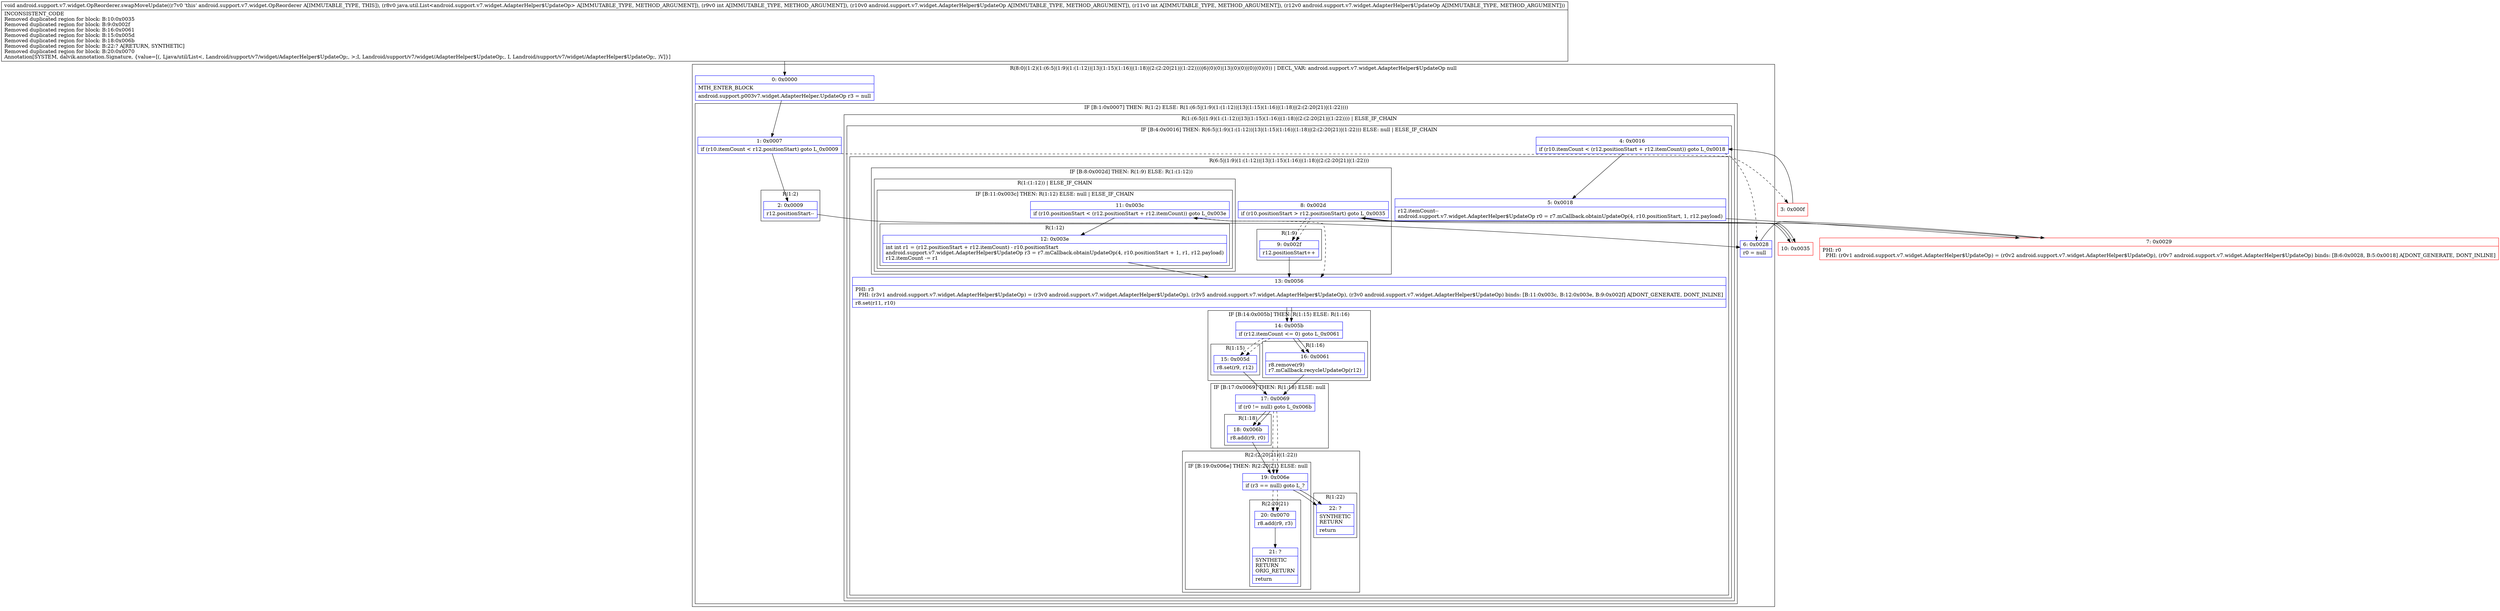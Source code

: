 digraph "CFG forandroid.support.v7.widget.OpReorderer.swapMoveUpdate(Ljava\/util\/List;ILandroid\/support\/v7\/widget\/AdapterHelper$UpdateOp;ILandroid\/support\/v7\/widget\/AdapterHelper$UpdateOp;)V" {
subgraph cluster_Region_349412310 {
label = "R(8:0|(1:2)(1:(6:5|(1:9)(1:(1:12))|13|(1:15)(1:16)|(1:18)|(2:(2:20|21)|(1:22))))|6|(0)(0)|13|(0)(0)|(0)|(0)(0)) | DECL_VAR: android.support.v7.widget.AdapterHelper$UpdateOp null\l";
node [shape=record,color=blue];
Node_0 [shape=record,label="{0\:\ 0x0000|MTH_ENTER_BLOCK\l|android.support.p003v7.widget.AdapterHelper.UpdateOp r3 = null\l}"];
subgraph cluster_IfRegion_417967923 {
label = "IF [B:1:0x0007] THEN: R(1:2) ELSE: R(1:(6:5|(1:9)(1:(1:12))|13|(1:15)(1:16)|(1:18)|(2:(2:20|21)|(1:22))))";
node [shape=record,color=blue];
Node_1 [shape=record,label="{1\:\ 0x0007|if (r10.itemCount \< r12.positionStart) goto L_0x0009\l}"];
subgraph cluster_Region_1422575074 {
label = "R(1:2)";
node [shape=record,color=blue];
Node_2 [shape=record,label="{2\:\ 0x0009|r12.positionStart\-\-\l}"];
}
subgraph cluster_Region_276276323 {
label = "R(1:(6:5|(1:9)(1:(1:12))|13|(1:15)(1:16)|(1:18)|(2:(2:20|21)|(1:22)))) | ELSE_IF_CHAIN\l";
node [shape=record,color=blue];
subgraph cluster_IfRegion_6272424 {
label = "IF [B:4:0x0016] THEN: R(6:5|(1:9)(1:(1:12))|13|(1:15)(1:16)|(1:18)|(2:(2:20|21)|(1:22))) ELSE: null | ELSE_IF_CHAIN\l";
node [shape=record,color=blue];
Node_4 [shape=record,label="{4\:\ 0x0016|if (r10.itemCount \< (r12.positionStart + r12.itemCount)) goto L_0x0018\l}"];
subgraph cluster_Region_1095419902 {
label = "R(6:5|(1:9)(1:(1:12))|13|(1:15)(1:16)|(1:18)|(2:(2:20|21)|(1:22)))";
node [shape=record,color=blue];
Node_5 [shape=record,label="{5\:\ 0x0018|r12.itemCount\-\-\landroid.support.v7.widget.AdapterHelper$UpdateOp r0 = r7.mCallback.obtainUpdateOp(4, r10.positionStart, 1, r12.payload)\l}"];
subgraph cluster_IfRegion_1436156583 {
label = "IF [B:8:0x002d] THEN: R(1:9) ELSE: R(1:(1:12))";
node [shape=record,color=blue];
Node_8 [shape=record,label="{8\:\ 0x002d|if (r10.positionStart \> r12.positionStart) goto L_0x0035\l}"];
subgraph cluster_Region_1476208675 {
label = "R(1:9)";
node [shape=record,color=blue];
Node_9 [shape=record,label="{9\:\ 0x002f|r12.positionStart++\l}"];
}
subgraph cluster_Region_2055522819 {
label = "R(1:(1:12)) | ELSE_IF_CHAIN\l";
node [shape=record,color=blue];
subgraph cluster_IfRegion_118211086 {
label = "IF [B:11:0x003c] THEN: R(1:12) ELSE: null | ELSE_IF_CHAIN\l";
node [shape=record,color=blue];
Node_11 [shape=record,label="{11\:\ 0x003c|if (r10.positionStart \< (r12.positionStart + r12.itemCount)) goto L_0x003e\l}"];
subgraph cluster_Region_1089712873 {
label = "R(1:12)";
node [shape=record,color=blue];
Node_12 [shape=record,label="{12\:\ 0x003e|int int r1 = (r12.positionStart + r12.itemCount) \- r10.positionStart\landroid.support.v7.widget.AdapterHelper$UpdateOp r3 = r7.mCallback.obtainUpdateOp(4, r10.positionStart + 1, r1, r12.payload)\lr12.itemCount \-= r1\l}"];
}
}
}
}
Node_13 [shape=record,label="{13\:\ 0x0056|PHI: r3 \l  PHI: (r3v1 android.support.v7.widget.AdapterHelper$UpdateOp) = (r3v0 android.support.v7.widget.AdapterHelper$UpdateOp), (r3v5 android.support.v7.widget.AdapterHelper$UpdateOp), (r3v0 android.support.v7.widget.AdapterHelper$UpdateOp) binds: [B:11:0x003c, B:12:0x003e, B:9:0x002f] A[DONT_GENERATE, DONT_INLINE]\l|r8.set(r11, r10)\l}"];
subgraph cluster_IfRegion_42039154 {
label = "IF [B:14:0x005b] THEN: R(1:15) ELSE: R(1:16)";
node [shape=record,color=blue];
Node_14 [shape=record,label="{14\:\ 0x005b|if (r12.itemCount \<= 0) goto L_0x0061\l}"];
subgraph cluster_Region_1015282481 {
label = "R(1:15)";
node [shape=record,color=blue];
Node_15 [shape=record,label="{15\:\ 0x005d|r8.set(r9, r12)\l}"];
}
subgraph cluster_Region_1611393648 {
label = "R(1:16)";
node [shape=record,color=blue];
Node_16 [shape=record,label="{16\:\ 0x0061|r8.remove(r9)\lr7.mCallback.recycleUpdateOp(r12)\l}"];
}
}
subgraph cluster_IfRegion_961109965 {
label = "IF [B:17:0x0069] THEN: R(1:18) ELSE: null";
node [shape=record,color=blue];
Node_17 [shape=record,label="{17\:\ 0x0069|if (r0 != null) goto L_0x006b\l}"];
subgraph cluster_Region_813340017 {
label = "R(1:18)";
node [shape=record,color=blue];
Node_18 [shape=record,label="{18\:\ 0x006b|r8.add(r9, r0)\l}"];
}
}
subgraph cluster_Region_327395900 {
label = "R(2:(2:20|21)|(1:22))";
node [shape=record,color=blue];
subgraph cluster_IfRegion_2100025113 {
label = "IF [B:19:0x006e] THEN: R(2:20|21) ELSE: null";
node [shape=record,color=blue];
Node_19 [shape=record,label="{19\:\ 0x006e|if (r3 == null) goto L_?\l}"];
subgraph cluster_Region_351694336 {
label = "R(2:20|21)";
node [shape=record,color=blue];
Node_20 [shape=record,label="{20\:\ 0x0070|r8.add(r9, r3)\l}"];
Node_21 [shape=record,label="{21\:\ ?|SYNTHETIC\lRETURN\lORIG_RETURN\l|return\l}"];
}
}
subgraph cluster_Region_744790614 {
label = "R(1:22)";
node [shape=record,color=blue];
Node_22 [shape=record,label="{22\:\ ?|SYNTHETIC\lRETURN\l|return\l}"];
}
}
}
}
}
}
Node_6 [shape=record,label="{6\:\ 0x0028|r0 = null\l}"];
subgraph cluster_IfRegion_1595936544 {
label = "IF [B:8:0x002d] THEN: R(0) ELSE: R(0)";
node [shape=record,color=blue];
Node_8 [shape=record,label="{8\:\ 0x002d|if (r10.positionStart \> r12.positionStart) goto L_0x0035\l}"];
subgraph cluster_Region_999671976 {
label = "R(0)";
node [shape=record,color=blue];
}
subgraph cluster_Region_893999020 {
label = "R(0)";
node [shape=record,color=blue];
}
}
Node_13 [shape=record,label="{13\:\ 0x0056|PHI: r3 \l  PHI: (r3v1 android.support.v7.widget.AdapterHelper$UpdateOp) = (r3v0 android.support.v7.widget.AdapterHelper$UpdateOp), (r3v5 android.support.v7.widget.AdapterHelper$UpdateOp), (r3v0 android.support.v7.widget.AdapterHelper$UpdateOp) binds: [B:11:0x003c, B:12:0x003e, B:9:0x002f] A[DONT_GENERATE, DONT_INLINE]\l|r8.set(r11, r10)\l}"];
subgraph cluster_IfRegion_1031261561 {
label = "IF [B:14:0x005b] THEN: R(0) ELSE: R(0)";
node [shape=record,color=blue];
Node_14 [shape=record,label="{14\:\ 0x005b|if (r12.itemCount \<= 0) goto L_0x0061\l}"];
subgraph cluster_Region_1651608824 {
label = "R(0)";
node [shape=record,color=blue];
}
subgraph cluster_Region_1999947926 {
label = "R(0)";
node [shape=record,color=blue];
}
}
subgraph cluster_IfRegion_146736619 {
label = "IF [B:17:0x0069] THEN: R(0) ELSE: null";
node [shape=record,color=blue];
Node_17 [shape=record,label="{17\:\ 0x0069|if (r0 != null) goto L_0x006b\l}"];
subgraph cluster_Region_195042688 {
label = "R(0)";
node [shape=record,color=blue];
}
}
subgraph cluster_IfRegion_477317731 {
label = "IF [B:19:0x006e] THEN: R(0) ELSE: R(0)";
node [shape=record,color=blue];
Node_19 [shape=record,label="{19\:\ 0x006e|if (r3 == null) goto L_?\l}"];
subgraph cluster_Region_1708672576 {
label = "R(0)";
node [shape=record,color=blue];
}
subgraph cluster_Region_880362005 {
label = "R(0)";
node [shape=record,color=blue];
}
}
}
Node_3 [shape=record,color=red,label="{3\:\ 0x000f}"];
Node_7 [shape=record,color=red,label="{7\:\ 0x0029|PHI: r0 \l  PHI: (r0v1 android.support.v7.widget.AdapterHelper$UpdateOp) = (r0v2 android.support.v7.widget.AdapterHelper$UpdateOp), (r0v7 android.support.v7.widget.AdapterHelper$UpdateOp) binds: [B:6:0x0028, B:5:0x0018] A[DONT_GENERATE, DONT_INLINE]\l}"];
Node_10 [shape=record,color=red,label="{10\:\ 0x0035}"];
MethodNode[shape=record,label="{void android.support.v7.widget.OpReorderer.swapMoveUpdate((r7v0 'this' android.support.v7.widget.OpReorderer A[IMMUTABLE_TYPE, THIS]), (r8v0 java.util.List\<android.support.v7.widget.AdapterHelper$UpdateOp\> A[IMMUTABLE_TYPE, METHOD_ARGUMENT]), (r9v0 int A[IMMUTABLE_TYPE, METHOD_ARGUMENT]), (r10v0 android.support.v7.widget.AdapterHelper$UpdateOp A[IMMUTABLE_TYPE, METHOD_ARGUMENT]), (r11v0 int A[IMMUTABLE_TYPE, METHOD_ARGUMENT]), (r12v0 android.support.v7.widget.AdapterHelper$UpdateOp A[IMMUTABLE_TYPE, METHOD_ARGUMENT]))  | INCONSISTENT_CODE\lRemoved duplicated region for block: B:10:0x0035 \lRemoved duplicated region for block: B:9:0x002f \lRemoved duplicated region for block: B:16:0x0061 \lRemoved duplicated region for block: B:15:0x005d \lRemoved duplicated region for block: B:18:0x006b \lRemoved duplicated region for block: B:22:? A[RETURN, SYNTHETIC]\lRemoved duplicated region for block: B:20:0x0070 \lAnnotation[SYSTEM, dalvik.annotation.Signature, \{value=[(, Ljava\/util\/List\<, Landroid\/support\/v7\/widget\/AdapterHelper$UpdateOp;, \>;I, Landroid\/support\/v7\/widget\/AdapterHelper$UpdateOp;, I, Landroid\/support\/v7\/widget\/AdapterHelper$UpdateOp;, )V]\}]\l}"];
MethodNode -> Node_0;
Node_0 -> Node_1;
Node_1 -> Node_2;
Node_1 -> Node_3[style=dashed];
Node_2 -> Node_6;
Node_4 -> Node_5;
Node_4 -> Node_6[style=dashed];
Node_5 -> Node_7;
Node_8 -> Node_9[style=dashed];
Node_8 -> Node_10;
Node_9 -> Node_13;
Node_11 -> Node_12;
Node_11 -> Node_13[style=dashed];
Node_12 -> Node_13;
Node_13 -> Node_14;
Node_14 -> Node_15[style=dashed];
Node_14 -> Node_16;
Node_15 -> Node_17;
Node_16 -> Node_17;
Node_17 -> Node_18;
Node_17 -> Node_19[style=dashed];
Node_18 -> Node_19;
Node_19 -> Node_20[style=dashed];
Node_19 -> Node_22;
Node_20 -> Node_21;
Node_6 -> Node_7;
Node_8 -> Node_9[style=dashed];
Node_8 -> Node_10;
Node_13 -> Node_14;
Node_14 -> Node_15[style=dashed];
Node_14 -> Node_16;
Node_17 -> Node_18;
Node_17 -> Node_19[style=dashed];
Node_19 -> Node_20[style=dashed];
Node_19 -> Node_22;
Node_3 -> Node_4;
Node_7 -> Node_8;
Node_10 -> Node_11;
}

